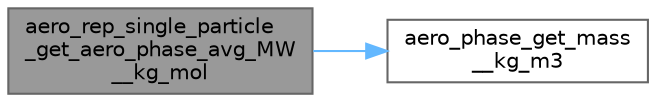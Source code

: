 digraph "aero_rep_single_particle_get_aero_phase_avg_MW__kg_mol"
{
 // LATEX_PDF_SIZE
  bgcolor="transparent";
  edge [fontname=Helvetica,fontsize=10,labelfontname=Helvetica,labelfontsize=10];
  node [fontname=Helvetica,fontsize=10,shape=box,height=0.2,width=0.4];
  rankdir="LR";
  Node1 [label="aero_rep_single_particle\l_get_aero_phase_avg_MW\l__kg_mol",height=0.2,width=0.4,color="gray40", fillcolor="grey60", style="filled", fontcolor="black",tooltip="Get the average molecular weight in an aerosol phase  ( )"];
  Node1 -> Node2 [color="steelblue1",style="solid"];
  Node2 [label="aero_phase_get_mass\l__kg_m3",height=0.2,width=0.4,color="grey40", fillcolor="white", style="filled",URL="$aero__phase__solver_8c.html#a965e0b9fc79db694be201edd05377dd1",tooltip="Get the mass and average MW in an aerosol phase."];
}
